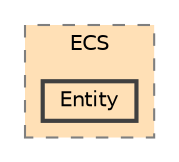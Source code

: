 digraph "R-Type/Engine/ECS/Entity"
{
 // LATEX_PDF_SIZE
  bgcolor="transparent";
  edge [fontname=Helvetica,fontsize=10,labelfontname=Helvetica,labelfontsize=10];
  node [fontname=Helvetica,fontsize=10,shape=box,height=0.2,width=0.4];
  compound=true
  subgraph clusterdir_a7793a2d5ce20173a47e3c5d4033a58c {
    graph [ bgcolor="#ffe0b6", pencolor="grey50", label="ECS", fontname=Helvetica,fontsize=10 style="filled,dashed", URL="dir_a7793a2d5ce20173a47e3c5d4033a58c.html",tooltip=""]
  dir_ee9cc0b7294c710756bd27ea049c632e [label="Entity", fillcolor="#ffe0b6", color="grey25", style="filled,bold", URL="dir_ee9cc0b7294c710756bd27ea049c632e.html",tooltip=""];
  }
}

